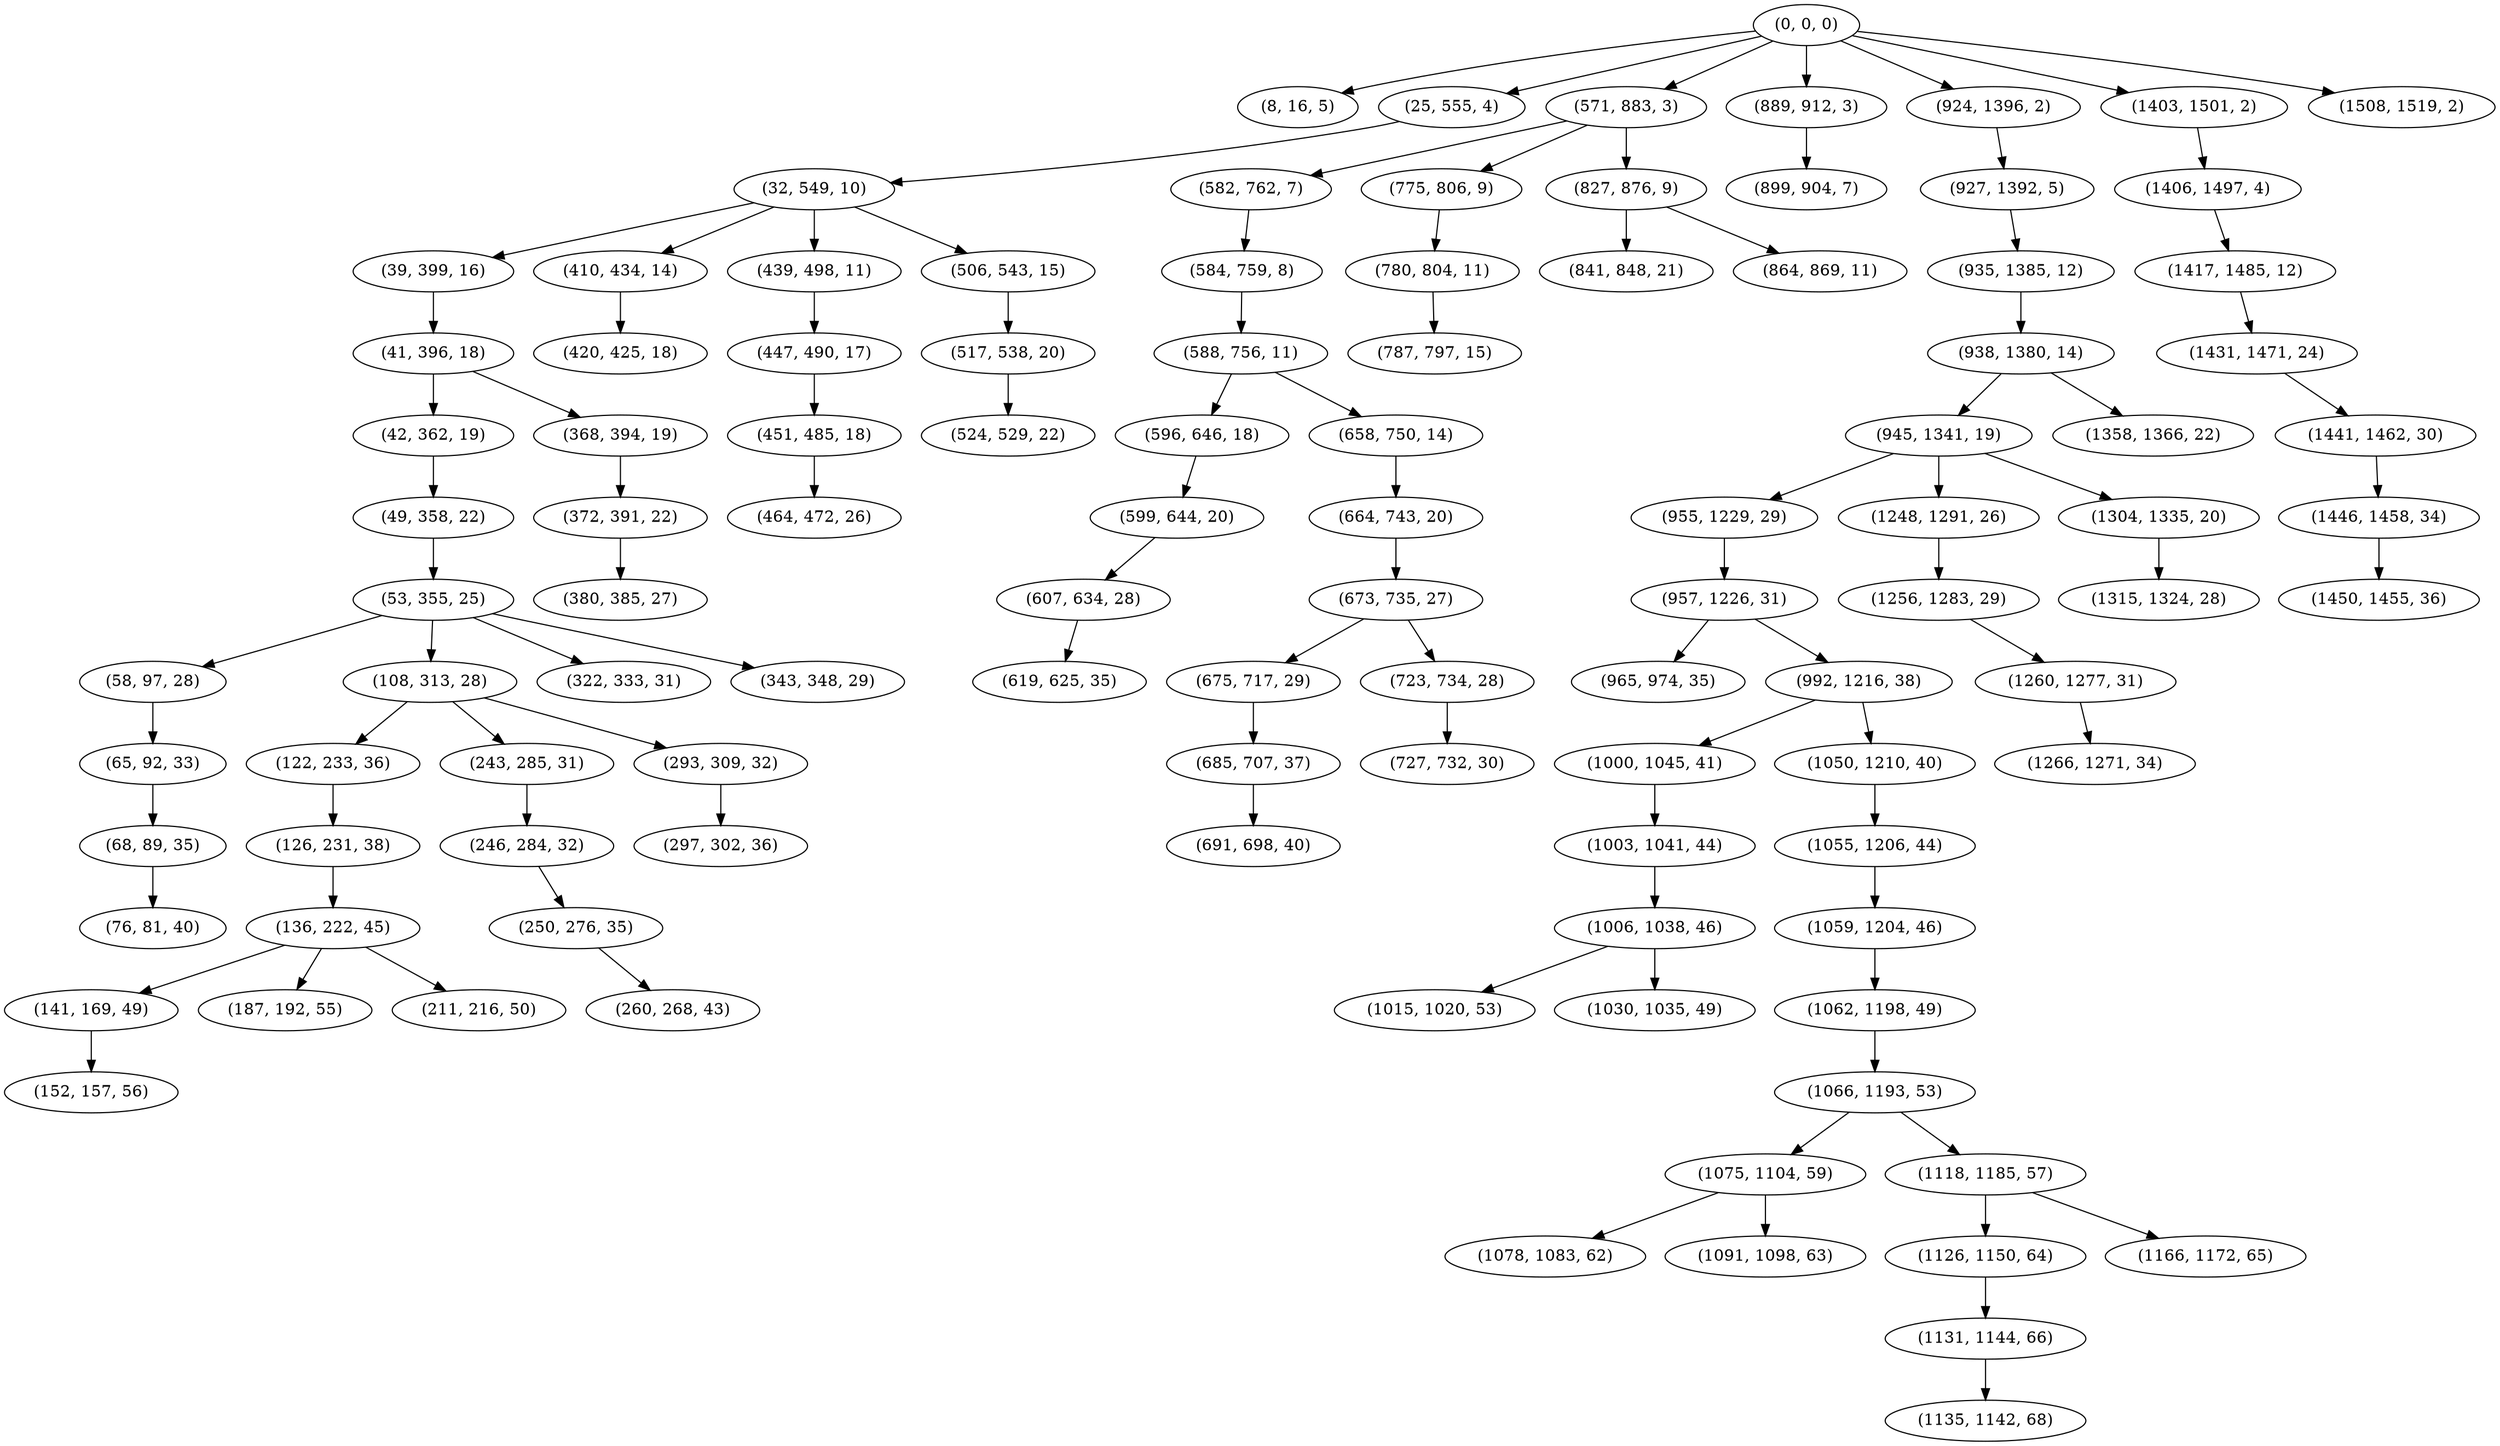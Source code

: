 digraph tree {
    "(0, 0, 0)";
    "(8, 16, 5)";
    "(25, 555, 4)";
    "(32, 549, 10)";
    "(39, 399, 16)";
    "(41, 396, 18)";
    "(42, 362, 19)";
    "(49, 358, 22)";
    "(53, 355, 25)";
    "(58, 97, 28)";
    "(65, 92, 33)";
    "(68, 89, 35)";
    "(76, 81, 40)";
    "(108, 313, 28)";
    "(122, 233, 36)";
    "(126, 231, 38)";
    "(136, 222, 45)";
    "(141, 169, 49)";
    "(152, 157, 56)";
    "(187, 192, 55)";
    "(211, 216, 50)";
    "(243, 285, 31)";
    "(246, 284, 32)";
    "(250, 276, 35)";
    "(260, 268, 43)";
    "(293, 309, 32)";
    "(297, 302, 36)";
    "(322, 333, 31)";
    "(343, 348, 29)";
    "(368, 394, 19)";
    "(372, 391, 22)";
    "(380, 385, 27)";
    "(410, 434, 14)";
    "(420, 425, 18)";
    "(439, 498, 11)";
    "(447, 490, 17)";
    "(451, 485, 18)";
    "(464, 472, 26)";
    "(506, 543, 15)";
    "(517, 538, 20)";
    "(524, 529, 22)";
    "(571, 883, 3)";
    "(582, 762, 7)";
    "(584, 759, 8)";
    "(588, 756, 11)";
    "(596, 646, 18)";
    "(599, 644, 20)";
    "(607, 634, 28)";
    "(619, 625, 35)";
    "(658, 750, 14)";
    "(664, 743, 20)";
    "(673, 735, 27)";
    "(675, 717, 29)";
    "(685, 707, 37)";
    "(691, 698, 40)";
    "(723, 734, 28)";
    "(727, 732, 30)";
    "(775, 806, 9)";
    "(780, 804, 11)";
    "(787, 797, 15)";
    "(827, 876, 9)";
    "(841, 848, 21)";
    "(864, 869, 11)";
    "(889, 912, 3)";
    "(899, 904, 7)";
    "(924, 1396, 2)";
    "(927, 1392, 5)";
    "(935, 1385, 12)";
    "(938, 1380, 14)";
    "(945, 1341, 19)";
    "(955, 1229, 29)";
    "(957, 1226, 31)";
    "(965, 974, 35)";
    "(992, 1216, 38)";
    "(1000, 1045, 41)";
    "(1003, 1041, 44)";
    "(1006, 1038, 46)";
    "(1015, 1020, 53)";
    "(1030, 1035, 49)";
    "(1050, 1210, 40)";
    "(1055, 1206, 44)";
    "(1059, 1204, 46)";
    "(1062, 1198, 49)";
    "(1066, 1193, 53)";
    "(1075, 1104, 59)";
    "(1078, 1083, 62)";
    "(1091, 1098, 63)";
    "(1118, 1185, 57)";
    "(1126, 1150, 64)";
    "(1131, 1144, 66)";
    "(1135, 1142, 68)";
    "(1166, 1172, 65)";
    "(1248, 1291, 26)";
    "(1256, 1283, 29)";
    "(1260, 1277, 31)";
    "(1266, 1271, 34)";
    "(1304, 1335, 20)";
    "(1315, 1324, 28)";
    "(1358, 1366, 22)";
    "(1403, 1501, 2)";
    "(1406, 1497, 4)";
    "(1417, 1485, 12)";
    "(1431, 1471, 24)";
    "(1441, 1462, 30)";
    "(1446, 1458, 34)";
    "(1450, 1455, 36)";
    "(1508, 1519, 2)";
    "(0, 0, 0)" -> "(8, 16, 5)";
    "(0, 0, 0)" -> "(25, 555, 4)";
    "(0, 0, 0)" -> "(571, 883, 3)";
    "(0, 0, 0)" -> "(889, 912, 3)";
    "(0, 0, 0)" -> "(924, 1396, 2)";
    "(0, 0, 0)" -> "(1403, 1501, 2)";
    "(0, 0, 0)" -> "(1508, 1519, 2)";
    "(25, 555, 4)" -> "(32, 549, 10)";
    "(32, 549, 10)" -> "(39, 399, 16)";
    "(32, 549, 10)" -> "(410, 434, 14)";
    "(32, 549, 10)" -> "(439, 498, 11)";
    "(32, 549, 10)" -> "(506, 543, 15)";
    "(39, 399, 16)" -> "(41, 396, 18)";
    "(41, 396, 18)" -> "(42, 362, 19)";
    "(41, 396, 18)" -> "(368, 394, 19)";
    "(42, 362, 19)" -> "(49, 358, 22)";
    "(49, 358, 22)" -> "(53, 355, 25)";
    "(53, 355, 25)" -> "(58, 97, 28)";
    "(53, 355, 25)" -> "(108, 313, 28)";
    "(53, 355, 25)" -> "(322, 333, 31)";
    "(53, 355, 25)" -> "(343, 348, 29)";
    "(58, 97, 28)" -> "(65, 92, 33)";
    "(65, 92, 33)" -> "(68, 89, 35)";
    "(68, 89, 35)" -> "(76, 81, 40)";
    "(108, 313, 28)" -> "(122, 233, 36)";
    "(108, 313, 28)" -> "(243, 285, 31)";
    "(108, 313, 28)" -> "(293, 309, 32)";
    "(122, 233, 36)" -> "(126, 231, 38)";
    "(126, 231, 38)" -> "(136, 222, 45)";
    "(136, 222, 45)" -> "(141, 169, 49)";
    "(136, 222, 45)" -> "(187, 192, 55)";
    "(136, 222, 45)" -> "(211, 216, 50)";
    "(141, 169, 49)" -> "(152, 157, 56)";
    "(243, 285, 31)" -> "(246, 284, 32)";
    "(246, 284, 32)" -> "(250, 276, 35)";
    "(250, 276, 35)" -> "(260, 268, 43)";
    "(293, 309, 32)" -> "(297, 302, 36)";
    "(368, 394, 19)" -> "(372, 391, 22)";
    "(372, 391, 22)" -> "(380, 385, 27)";
    "(410, 434, 14)" -> "(420, 425, 18)";
    "(439, 498, 11)" -> "(447, 490, 17)";
    "(447, 490, 17)" -> "(451, 485, 18)";
    "(451, 485, 18)" -> "(464, 472, 26)";
    "(506, 543, 15)" -> "(517, 538, 20)";
    "(517, 538, 20)" -> "(524, 529, 22)";
    "(571, 883, 3)" -> "(582, 762, 7)";
    "(571, 883, 3)" -> "(775, 806, 9)";
    "(571, 883, 3)" -> "(827, 876, 9)";
    "(582, 762, 7)" -> "(584, 759, 8)";
    "(584, 759, 8)" -> "(588, 756, 11)";
    "(588, 756, 11)" -> "(596, 646, 18)";
    "(588, 756, 11)" -> "(658, 750, 14)";
    "(596, 646, 18)" -> "(599, 644, 20)";
    "(599, 644, 20)" -> "(607, 634, 28)";
    "(607, 634, 28)" -> "(619, 625, 35)";
    "(658, 750, 14)" -> "(664, 743, 20)";
    "(664, 743, 20)" -> "(673, 735, 27)";
    "(673, 735, 27)" -> "(675, 717, 29)";
    "(673, 735, 27)" -> "(723, 734, 28)";
    "(675, 717, 29)" -> "(685, 707, 37)";
    "(685, 707, 37)" -> "(691, 698, 40)";
    "(723, 734, 28)" -> "(727, 732, 30)";
    "(775, 806, 9)" -> "(780, 804, 11)";
    "(780, 804, 11)" -> "(787, 797, 15)";
    "(827, 876, 9)" -> "(841, 848, 21)";
    "(827, 876, 9)" -> "(864, 869, 11)";
    "(889, 912, 3)" -> "(899, 904, 7)";
    "(924, 1396, 2)" -> "(927, 1392, 5)";
    "(927, 1392, 5)" -> "(935, 1385, 12)";
    "(935, 1385, 12)" -> "(938, 1380, 14)";
    "(938, 1380, 14)" -> "(945, 1341, 19)";
    "(938, 1380, 14)" -> "(1358, 1366, 22)";
    "(945, 1341, 19)" -> "(955, 1229, 29)";
    "(945, 1341, 19)" -> "(1248, 1291, 26)";
    "(945, 1341, 19)" -> "(1304, 1335, 20)";
    "(955, 1229, 29)" -> "(957, 1226, 31)";
    "(957, 1226, 31)" -> "(965, 974, 35)";
    "(957, 1226, 31)" -> "(992, 1216, 38)";
    "(992, 1216, 38)" -> "(1000, 1045, 41)";
    "(992, 1216, 38)" -> "(1050, 1210, 40)";
    "(1000, 1045, 41)" -> "(1003, 1041, 44)";
    "(1003, 1041, 44)" -> "(1006, 1038, 46)";
    "(1006, 1038, 46)" -> "(1015, 1020, 53)";
    "(1006, 1038, 46)" -> "(1030, 1035, 49)";
    "(1050, 1210, 40)" -> "(1055, 1206, 44)";
    "(1055, 1206, 44)" -> "(1059, 1204, 46)";
    "(1059, 1204, 46)" -> "(1062, 1198, 49)";
    "(1062, 1198, 49)" -> "(1066, 1193, 53)";
    "(1066, 1193, 53)" -> "(1075, 1104, 59)";
    "(1066, 1193, 53)" -> "(1118, 1185, 57)";
    "(1075, 1104, 59)" -> "(1078, 1083, 62)";
    "(1075, 1104, 59)" -> "(1091, 1098, 63)";
    "(1118, 1185, 57)" -> "(1126, 1150, 64)";
    "(1118, 1185, 57)" -> "(1166, 1172, 65)";
    "(1126, 1150, 64)" -> "(1131, 1144, 66)";
    "(1131, 1144, 66)" -> "(1135, 1142, 68)";
    "(1248, 1291, 26)" -> "(1256, 1283, 29)";
    "(1256, 1283, 29)" -> "(1260, 1277, 31)";
    "(1260, 1277, 31)" -> "(1266, 1271, 34)";
    "(1304, 1335, 20)" -> "(1315, 1324, 28)";
    "(1403, 1501, 2)" -> "(1406, 1497, 4)";
    "(1406, 1497, 4)" -> "(1417, 1485, 12)";
    "(1417, 1485, 12)" -> "(1431, 1471, 24)";
    "(1431, 1471, 24)" -> "(1441, 1462, 30)";
    "(1441, 1462, 30)" -> "(1446, 1458, 34)";
    "(1446, 1458, 34)" -> "(1450, 1455, 36)";
}
